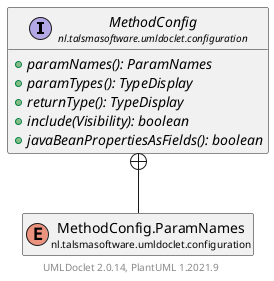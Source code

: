 @startuml
    set namespaceSeparator none
    hide empty fields
    hide empty methods

    interface "<size:14>MethodConfig\n<size:10>nl.talsmasoftware.umldoclet.configuration" as nl.talsmasoftware.umldoclet.configuration.MethodConfig [[MethodConfig.html]] {
        {abstract} +paramNames(): ParamNames
        {abstract} +paramTypes(): TypeDisplay
        {abstract} +returnType(): TypeDisplay
        {abstract} +include(Visibility): boolean
        {abstract} +javaBeanPropertiesAsFields(): boolean
    }
    enum "<size:14>MethodConfig.ParamNames\n<size:10>nl.talsmasoftware.umldoclet.configuration" as nl.talsmasoftware.umldoclet.configuration.MethodConfig.ParamNames [[MethodConfig.ParamNames.html]]

    nl.talsmasoftware.umldoclet.configuration.MethodConfig +-- nl.talsmasoftware.umldoclet.configuration.MethodConfig.ParamNames

    center footer UMLDoclet 2.0.14, PlantUML 1.2021.9
@enduml
